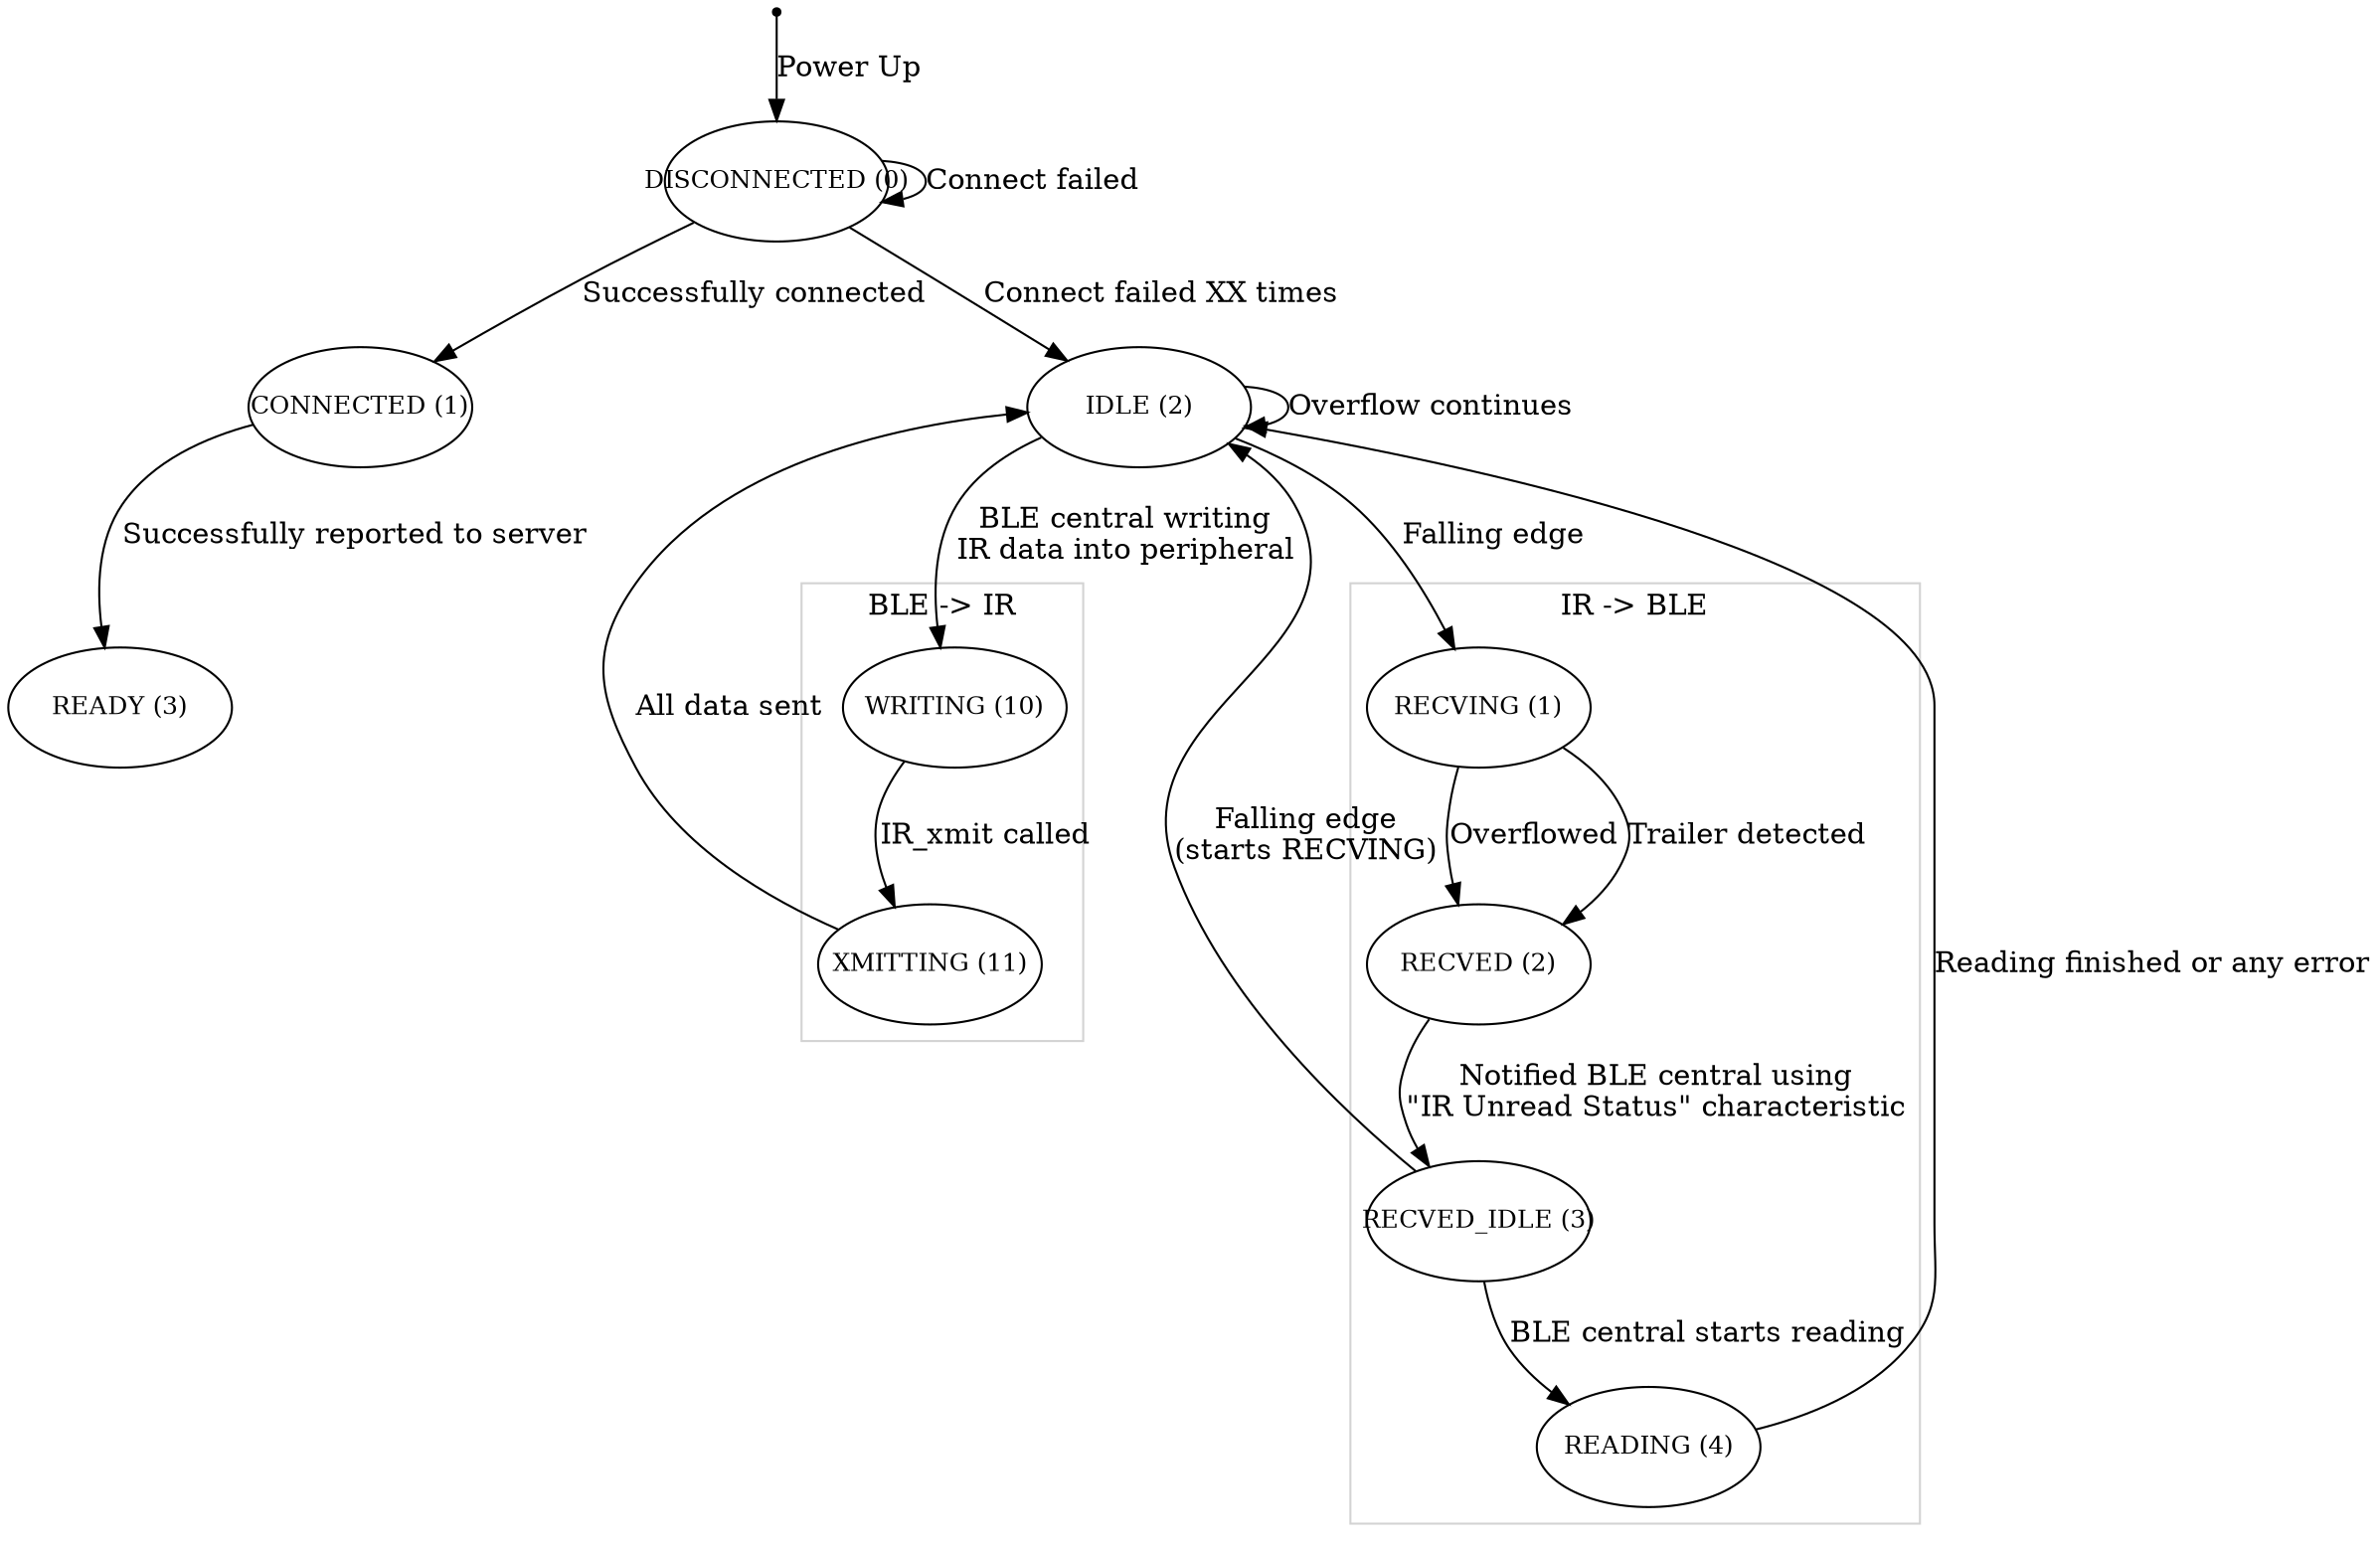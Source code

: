 digraph ir_state {
    rankdir=TB;

    START [ label = "START", shape = point, fixedsize = false ];

    node [shape=ellipse, fontsize=12, fixedsize=true, width=1.5, height=0.8];

    DISCONNECTED [ label = "DISCONNECTED (0)" ];
    START -> DISCONNECTED [ label = "Power Up", weight = 100 ];

    CONNECTED [ label = "CONNECTED (1)" ];
    IDLE      [ label = "IDLE (2)" ];
    DISCONNECTED -> CONNECTED    [ label = "Successfully connected" ];
    DISCONNECTED -> DISCONNECTED [ label = "Connect failed" ];
    DISCONNECTED -> IDLE         [ label = "Connect failed XX times" ];

    READY     [ label = "READY (3)" ];
    CONNECTED -> READY           [ label = "Successfully reported to server" ];

    subgraph cluster_ir {
        label = "IR -> BLE";
        color=lightgray;
        rank=source;

        RECVING     [ label = "RECVING (1)" ];
        RECVED      [ label = "RECVED (2)" ];
        RECVED_IDLE [ label = "RECVED_IDLE (3)" ];
        READING     [ label = "READING (4)" ];

        RECVING     -> RECVED      [ label = "Overflowed" ];
        RECVING     -> RECVED      [ label = "Trailer detected" ];

        RECVED      -> RECVED_IDLE [ label = "Notified BLE central using\n\"IR Unread Status\" characteristic" ];
        RECVED_IDLE -> READING     [ label = "BLE central starts reading" ];

    }
    subgraph cluster_ble {
        label = "BLE -> IR";
        color=lightgray;
        rank=source;

        WRITING     [ label = "WRITING (10)" ];
        XMITTING    [ label = "XMITTING (11)" ];

        WRITING     -> XMITTING    [ label = "IR_xmit called" ];
    }

    IDLE -> IDLE        [ label = "Overflow continues" ];
    IDLE -> RECVING     [ label = "Falling edge", weight = 10 ];
    IDLE -> WRITING     [ label = "BLE central writing\nIR data into peripheral", weight = 10 ];

    RECVED_IDLE -> IDLE [ label = "Falling edge\n(starts RECVING)" ];
    READING     -> IDLE [ label = "Reading finished or any error" ];
    XMITTING    -> IDLE [ label = "All data sent" ];
}
